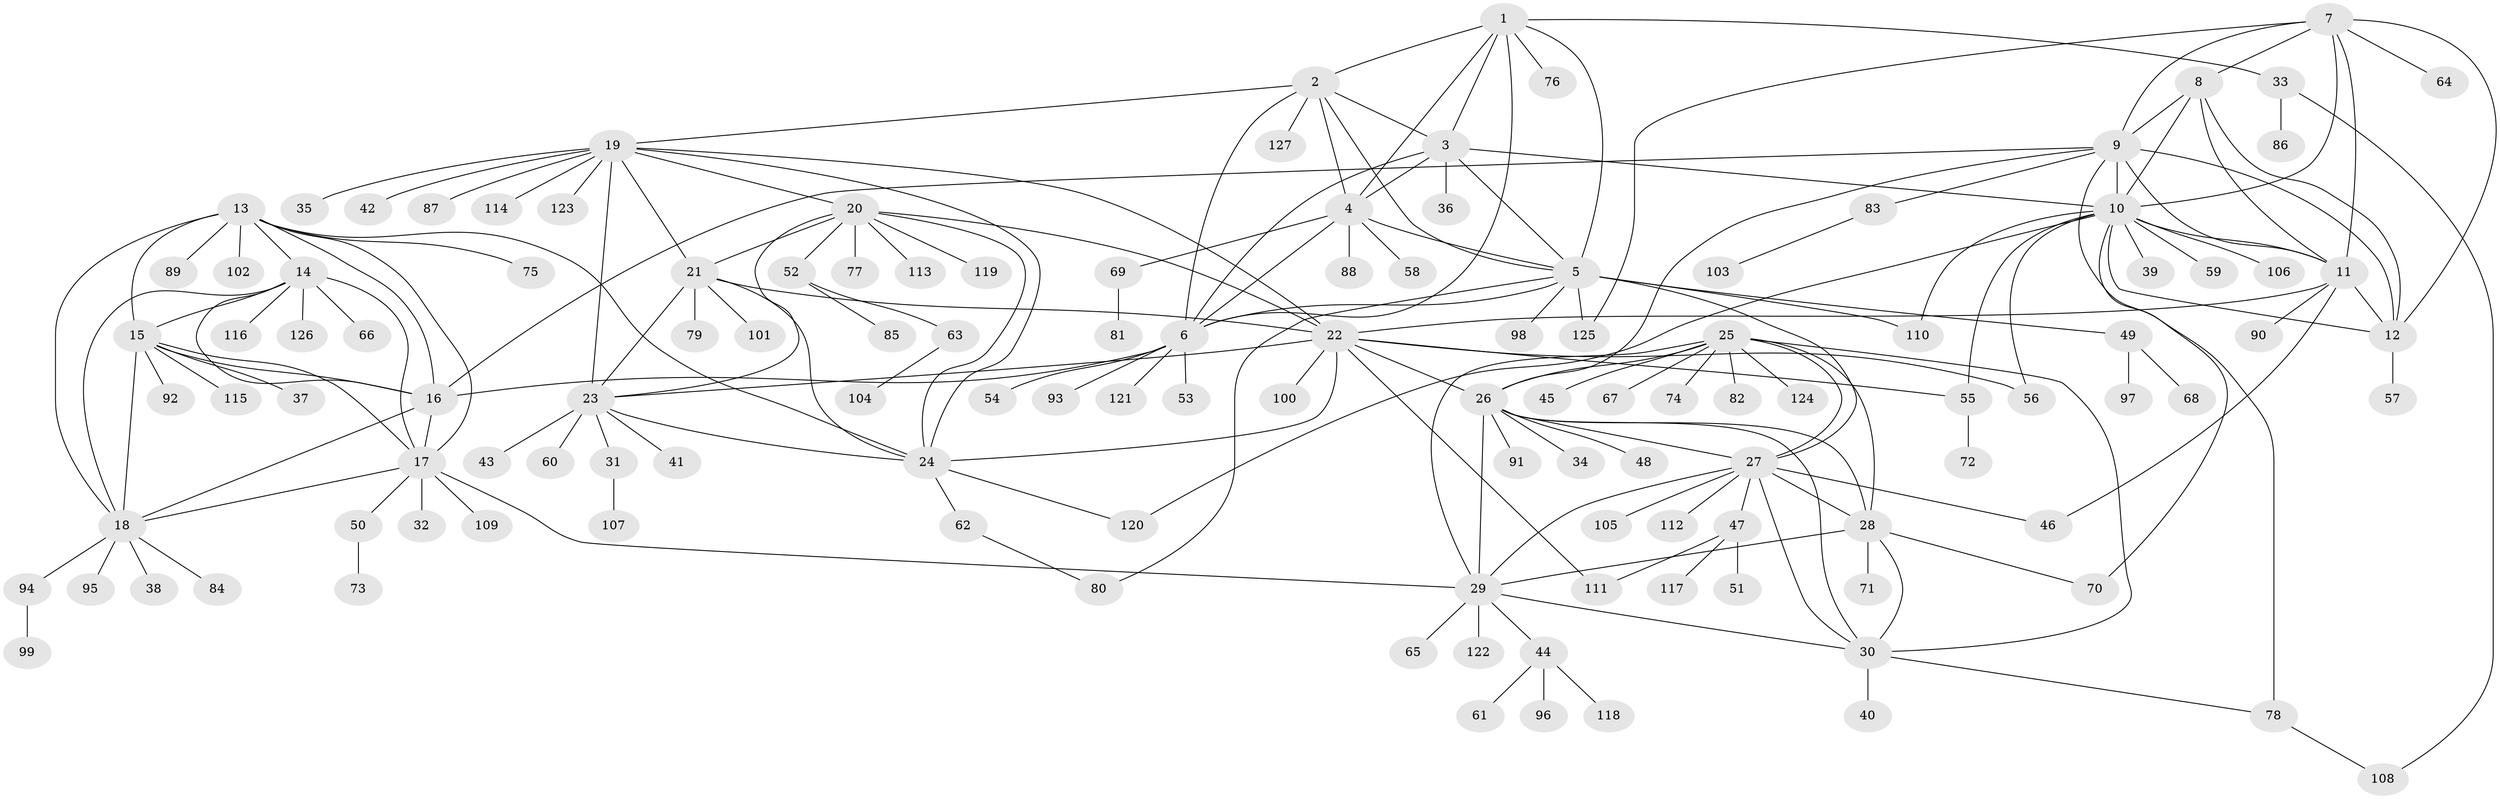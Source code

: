 // coarse degree distribution, {3: 0.05263157894736842, 18: 0.02631578947368421, 5: 0.05263157894736842, 9: 0.05263157894736842, 7: 0.02631578947368421, 6: 0.02631578947368421, 10: 0.02631578947368421, 1: 0.6578947368421053, 2: 0.07894736842105263}
// Generated by graph-tools (version 1.1) at 2025/19/03/04/25 18:19:38]
// undirected, 127 vertices, 193 edges
graph export_dot {
graph [start="1"]
  node [color=gray90,style=filled];
  1;
  2;
  3;
  4;
  5;
  6;
  7;
  8;
  9;
  10;
  11;
  12;
  13;
  14;
  15;
  16;
  17;
  18;
  19;
  20;
  21;
  22;
  23;
  24;
  25;
  26;
  27;
  28;
  29;
  30;
  31;
  32;
  33;
  34;
  35;
  36;
  37;
  38;
  39;
  40;
  41;
  42;
  43;
  44;
  45;
  46;
  47;
  48;
  49;
  50;
  51;
  52;
  53;
  54;
  55;
  56;
  57;
  58;
  59;
  60;
  61;
  62;
  63;
  64;
  65;
  66;
  67;
  68;
  69;
  70;
  71;
  72;
  73;
  74;
  75;
  76;
  77;
  78;
  79;
  80;
  81;
  82;
  83;
  84;
  85;
  86;
  87;
  88;
  89;
  90;
  91;
  92;
  93;
  94;
  95;
  96;
  97;
  98;
  99;
  100;
  101;
  102;
  103;
  104;
  105;
  106;
  107;
  108;
  109;
  110;
  111;
  112;
  113;
  114;
  115;
  116;
  117;
  118;
  119;
  120;
  121;
  122;
  123;
  124;
  125;
  126;
  127;
  1 -- 2;
  1 -- 3;
  1 -- 4;
  1 -- 5;
  1 -- 6;
  1 -- 33;
  1 -- 76;
  2 -- 3;
  2 -- 4;
  2 -- 5;
  2 -- 6;
  2 -- 19;
  2 -- 127;
  3 -- 4;
  3 -- 5;
  3 -- 6;
  3 -- 10;
  3 -- 36;
  4 -- 5;
  4 -- 6;
  4 -- 58;
  4 -- 69;
  4 -- 88;
  5 -- 6;
  5 -- 27;
  5 -- 49;
  5 -- 80;
  5 -- 98;
  5 -- 110;
  5 -- 125;
  6 -- 16;
  6 -- 53;
  6 -- 54;
  6 -- 93;
  6 -- 121;
  7 -- 8;
  7 -- 9;
  7 -- 10;
  7 -- 11;
  7 -- 12;
  7 -- 64;
  7 -- 125;
  8 -- 9;
  8 -- 10;
  8 -- 11;
  8 -- 12;
  9 -- 10;
  9 -- 11;
  9 -- 12;
  9 -- 16;
  9 -- 26;
  9 -- 78;
  9 -- 83;
  10 -- 11;
  10 -- 12;
  10 -- 39;
  10 -- 55;
  10 -- 56;
  10 -- 59;
  10 -- 70;
  10 -- 106;
  10 -- 110;
  10 -- 120;
  11 -- 12;
  11 -- 22;
  11 -- 46;
  11 -- 90;
  12 -- 57;
  13 -- 14;
  13 -- 15;
  13 -- 16;
  13 -- 17;
  13 -- 18;
  13 -- 24;
  13 -- 75;
  13 -- 89;
  13 -- 102;
  14 -- 15;
  14 -- 16;
  14 -- 17;
  14 -- 18;
  14 -- 66;
  14 -- 116;
  14 -- 126;
  15 -- 16;
  15 -- 17;
  15 -- 18;
  15 -- 37;
  15 -- 92;
  15 -- 115;
  16 -- 17;
  16 -- 18;
  17 -- 18;
  17 -- 29;
  17 -- 32;
  17 -- 50;
  17 -- 109;
  18 -- 38;
  18 -- 84;
  18 -- 94;
  18 -- 95;
  19 -- 20;
  19 -- 21;
  19 -- 22;
  19 -- 23;
  19 -- 24;
  19 -- 35;
  19 -- 42;
  19 -- 87;
  19 -- 114;
  19 -- 123;
  20 -- 21;
  20 -- 22;
  20 -- 23;
  20 -- 24;
  20 -- 52;
  20 -- 77;
  20 -- 113;
  20 -- 119;
  21 -- 22;
  21 -- 23;
  21 -- 24;
  21 -- 79;
  21 -- 101;
  22 -- 23;
  22 -- 24;
  22 -- 26;
  22 -- 55;
  22 -- 56;
  22 -- 100;
  22 -- 111;
  23 -- 24;
  23 -- 31;
  23 -- 41;
  23 -- 43;
  23 -- 60;
  24 -- 62;
  24 -- 120;
  25 -- 26;
  25 -- 27;
  25 -- 28;
  25 -- 29;
  25 -- 30;
  25 -- 45;
  25 -- 67;
  25 -- 74;
  25 -- 82;
  25 -- 124;
  26 -- 27;
  26 -- 28;
  26 -- 29;
  26 -- 30;
  26 -- 34;
  26 -- 48;
  26 -- 91;
  27 -- 28;
  27 -- 29;
  27 -- 30;
  27 -- 46;
  27 -- 47;
  27 -- 105;
  27 -- 112;
  28 -- 29;
  28 -- 30;
  28 -- 70;
  28 -- 71;
  29 -- 30;
  29 -- 44;
  29 -- 65;
  29 -- 122;
  30 -- 40;
  30 -- 78;
  31 -- 107;
  33 -- 86;
  33 -- 108;
  44 -- 61;
  44 -- 96;
  44 -- 118;
  47 -- 51;
  47 -- 111;
  47 -- 117;
  49 -- 68;
  49 -- 97;
  50 -- 73;
  52 -- 63;
  52 -- 85;
  55 -- 72;
  62 -- 80;
  63 -- 104;
  69 -- 81;
  78 -- 108;
  83 -- 103;
  94 -- 99;
}
